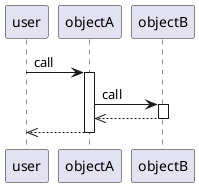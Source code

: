 @startuml
user -> objectA : call
activate objectA
objectA -> objectB : call
activate objectB
objectB -->> objectA
deactivate objectB
objectA -->> user
deactivate objectA
@enduml